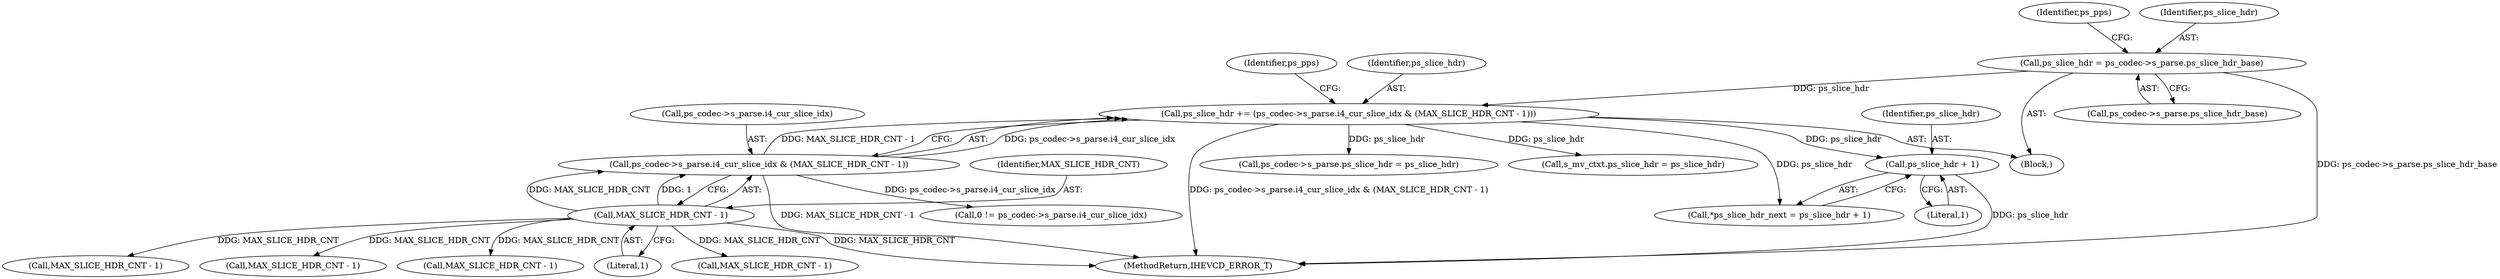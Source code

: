 digraph "0_Android_bcfc7124f6ef9f1ec128fb2e90de774a5b33d199_0@pointer" {
"1004578" [label="(Call,ps_slice_hdr + 1)"];
"1000235" [label="(Call,ps_slice_hdr += (ps_codec->s_parse.i4_cur_slice_idx & (MAX_SLICE_HDR_CNT - 1)))"];
"1000237" [label="(Call,ps_codec->s_parse.i4_cur_slice_idx & (MAX_SLICE_HDR_CNT - 1))"];
"1000243" [label="(Call,MAX_SLICE_HDR_CNT - 1)"];
"1000214" [label="(Call,ps_slice_hdr = ps_codec->s_parse.ps_slice_hdr_base)"];
"1005079" [label="(MethodReturn,IHEVCD_ERROR_T)"];
"1000244" [label="(Identifier,MAX_SLICE_HDR_CNT)"];
"1004718" [label="(Call,MAX_SLICE_HDR_CNT - 1)"];
"1000661" [label="(Call,MAX_SLICE_HDR_CNT - 1)"];
"1000283" [label="(Call,MAX_SLICE_HDR_CNT - 1)"];
"1000237" [label="(Call,ps_codec->s_parse.i4_cur_slice_idx & (MAX_SLICE_HDR_CNT - 1))"];
"1000588" [label="(Call,MAX_SLICE_HDR_CNT - 1)"];
"1000235" [label="(Call,ps_slice_hdr += (ps_codec->s_parse.i4_cur_slice_idx & (MAX_SLICE_HDR_CNT - 1)))"];
"1000346" [label="(Call,ps_codec->s_parse.ps_slice_hdr = ps_slice_hdr)"];
"1003218" [label="(Call,s_mv_ctxt.ps_slice_hdr = ps_slice_hdr)"];
"1004576" [label="(Call,*ps_slice_hdr_next = ps_slice_hdr + 1)"];
"1000216" [label="(Call,ps_codec->s_parse.ps_slice_hdr_base)"];
"1000257" [label="(Call,0 != ps_codec->s_parse.i4_cur_slice_idx)"];
"1004578" [label="(Call,ps_slice_hdr + 1)"];
"1000222" [label="(Identifier,ps_pps)"];
"1004579" [label="(Identifier,ps_slice_hdr)"];
"1000238" [label="(Call,ps_codec->s_parse.i4_cur_slice_idx)"];
"1000214" [label="(Call,ps_slice_hdr = ps_codec->s_parse.ps_slice_hdr_base)"];
"1000236" [label="(Identifier,ps_slice_hdr)"];
"1000247" [label="(Identifier,ps_pps)"];
"1000245" [label="(Literal,1)"];
"1000243" [label="(Call,MAX_SLICE_HDR_CNT - 1)"];
"1000190" [label="(Block,)"];
"1004580" [label="(Literal,1)"];
"1000215" [label="(Identifier,ps_slice_hdr)"];
"1004578" -> "1004576"  [label="AST: "];
"1004578" -> "1004580"  [label="CFG: "];
"1004579" -> "1004578"  [label="AST: "];
"1004580" -> "1004578"  [label="AST: "];
"1004576" -> "1004578"  [label="CFG: "];
"1004578" -> "1005079"  [label="DDG: ps_slice_hdr"];
"1000235" -> "1004578"  [label="DDG: ps_slice_hdr"];
"1000235" -> "1000190"  [label="AST: "];
"1000235" -> "1000237"  [label="CFG: "];
"1000236" -> "1000235"  [label="AST: "];
"1000237" -> "1000235"  [label="AST: "];
"1000247" -> "1000235"  [label="CFG: "];
"1000235" -> "1005079"  [label="DDG: ps_codec->s_parse.i4_cur_slice_idx & (MAX_SLICE_HDR_CNT - 1)"];
"1000237" -> "1000235"  [label="DDG: ps_codec->s_parse.i4_cur_slice_idx"];
"1000237" -> "1000235"  [label="DDG: MAX_SLICE_HDR_CNT - 1"];
"1000214" -> "1000235"  [label="DDG: ps_slice_hdr"];
"1000235" -> "1000346"  [label="DDG: ps_slice_hdr"];
"1000235" -> "1003218"  [label="DDG: ps_slice_hdr"];
"1000235" -> "1004576"  [label="DDG: ps_slice_hdr"];
"1000237" -> "1000243"  [label="CFG: "];
"1000238" -> "1000237"  [label="AST: "];
"1000243" -> "1000237"  [label="AST: "];
"1000237" -> "1005079"  [label="DDG: MAX_SLICE_HDR_CNT - 1"];
"1000243" -> "1000237"  [label="DDG: MAX_SLICE_HDR_CNT"];
"1000243" -> "1000237"  [label="DDG: 1"];
"1000237" -> "1000257"  [label="DDG: ps_codec->s_parse.i4_cur_slice_idx"];
"1000243" -> "1000245"  [label="CFG: "];
"1000244" -> "1000243"  [label="AST: "];
"1000245" -> "1000243"  [label="AST: "];
"1000243" -> "1005079"  [label="DDG: MAX_SLICE_HDR_CNT"];
"1000243" -> "1000283"  [label="DDG: MAX_SLICE_HDR_CNT"];
"1000243" -> "1000588"  [label="DDG: MAX_SLICE_HDR_CNT"];
"1000243" -> "1000661"  [label="DDG: MAX_SLICE_HDR_CNT"];
"1000243" -> "1004718"  [label="DDG: MAX_SLICE_HDR_CNT"];
"1000214" -> "1000190"  [label="AST: "];
"1000214" -> "1000216"  [label="CFG: "];
"1000215" -> "1000214"  [label="AST: "];
"1000216" -> "1000214"  [label="AST: "];
"1000222" -> "1000214"  [label="CFG: "];
"1000214" -> "1005079"  [label="DDG: ps_codec->s_parse.ps_slice_hdr_base"];
}
